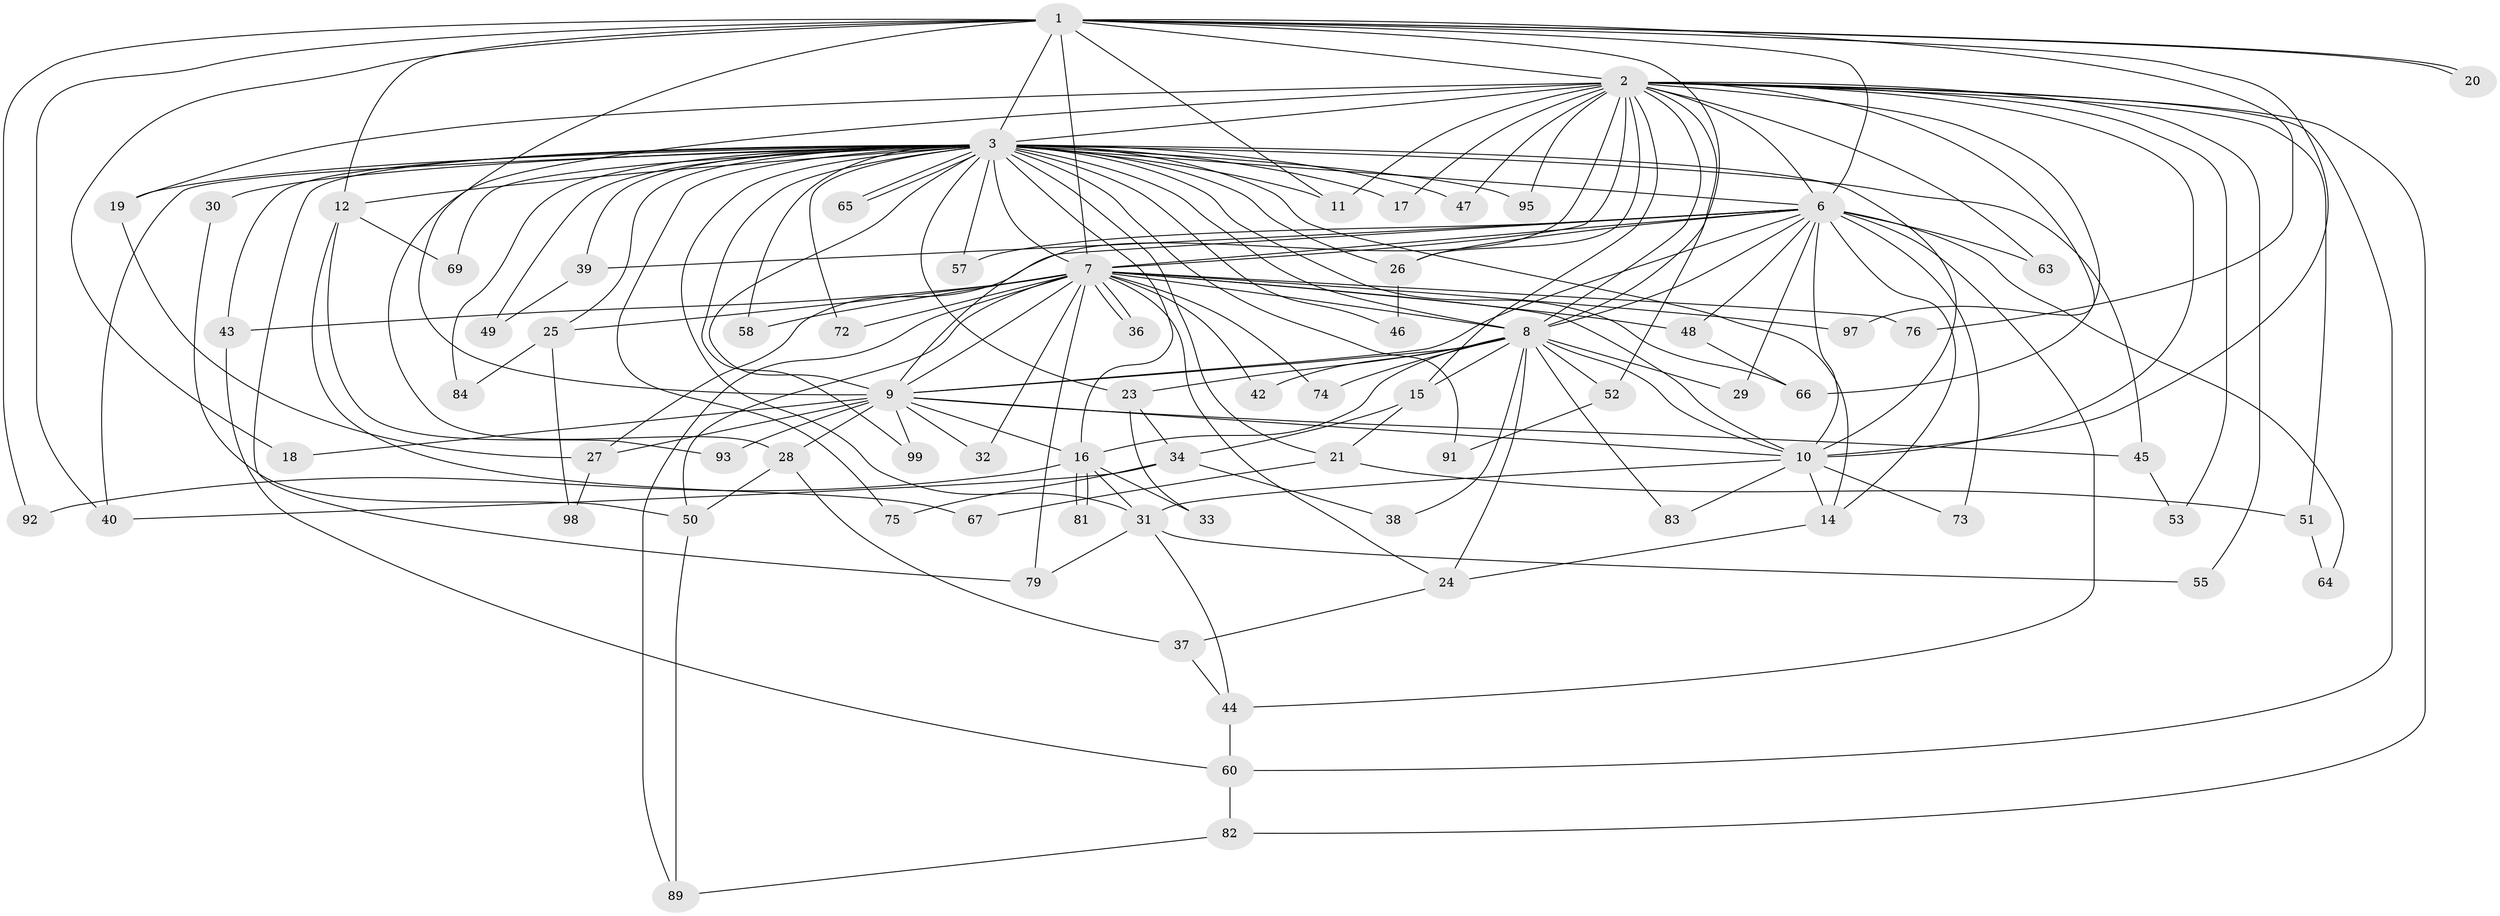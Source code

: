 // original degree distribution, {18: 0.020202020202020204, 20: 0.020202020202020204, 35: 0.010101010101010102, 16: 0.010101010101010102, 26: 0.010101010101010102, 19: 0.010101010101010102, 17: 0.010101010101010102, 13: 0.010101010101010102, 3: 0.20202020202020202, 6: 0.030303030303030304, 4: 0.1111111111111111, 8: 0.010101010101010102, 2: 0.5252525252525253, 5: 0.020202020202020204}
// Generated by graph-tools (version 1.1) at 2025/41/03/06/25 10:41:33]
// undirected, 75 vertices, 175 edges
graph export_dot {
graph [start="1"]
  node [color=gray90,style=filled];
  1 [super="+70"];
  2 [super="+5"];
  3 [super="+4"];
  6 [super="+22"];
  7 [super="+41"];
  8 [super="+88"];
  9 [super="+13"];
  10;
  11 [super="+62"];
  12 [super="+85"];
  14 [super="+96"];
  15;
  16 [super="+78"];
  17 [super="+80"];
  18;
  19 [super="+68"];
  20;
  21;
  23 [super="+35"];
  24;
  25 [super="+61"];
  26 [super="+59"];
  27;
  28;
  29;
  30;
  31 [super="+54"];
  32;
  33;
  34 [super="+71"];
  36;
  37;
  38;
  39;
  40;
  42;
  43;
  44 [super="+56"];
  45;
  46;
  47;
  48;
  49;
  50 [super="+87"];
  51;
  52;
  53;
  55;
  57;
  58;
  60 [super="+77"];
  63;
  64;
  65;
  66 [super="+90"];
  67;
  69;
  72;
  73;
  74;
  75;
  76;
  79 [super="+86"];
  81;
  82;
  83;
  84;
  89 [super="+94"];
  91;
  92;
  93;
  95;
  97;
  98;
  99;
  1 -- 2 [weight=2];
  1 -- 3 [weight=3];
  1 -- 6;
  1 -- 7;
  1 -- 8;
  1 -- 9;
  1 -- 10;
  1 -- 11;
  1 -- 12 [weight=2];
  1 -- 18;
  1 -- 20;
  1 -- 20;
  1 -- 40;
  1 -- 76;
  1 -- 92;
  2 -- 3 [weight=4];
  2 -- 6 [weight=2];
  2 -- 7 [weight=2];
  2 -- 8 [weight=2];
  2 -- 9 [weight=3];
  2 -- 10 [weight=2];
  2 -- 17;
  2 -- 19;
  2 -- 28;
  2 -- 47;
  2 -- 51;
  2 -- 53;
  2 -- 55;
  2 -- 66;
  2 -- 82;
  2 -- 97;
  2 -- 15;
  2 -- 52;
  2 -- 26;
  2 -- 60;
  2 -- 63;
  2 -- 95;
  2 -- 11;
  3 -- 6 [weight=2];
  3 -- 7 [weight=3];
  3 -- 8 [weight=2];
  3 -- 9 [weight=2];
  3 -- 10 [weight=2];
  3 -- 11;
  3 -- 12;
  3 -- 14;
  3 -- 19;
  3 -- 21;
  3 -- 23;
  3 -- 30 [weight=2];
  3 -- 31;
  3 -- 39;
  3 -- 40;
  3 -- 45;
  3 -- 46;
  3 -- 49;
  3 -- 57;
  3 -- 58;
  3 -- 65;
  3 -- 65;
  3 -- 69;
  3 -- 75;
  3 -- 91;
  3 -- 95;
  3 -- 66;
  3 -- 72;
  3 -- 17 [weight=2];
  3 -- 84;
  3 -- 25 [weight=2];
  3 -- 99;
  3 -- 43;
  3 -- 47;
  3 -- 16;
  3 -- 26;
  3 -- 79;
  6 -- 7 [weight=2];
  6 -- 8;
  6 -- 9;
  6 -- 10;
  6 -- 26;
  6 -- 48;
  6 -- 57;
  6 -- 63;
  6 -- 64;
  6 -- 73;
  6 -- 14;
  6 -- 39;
  6 -- 27;
  6 -- 29;
  6 -- 44;
  7 -- 8;
  7 -- 9;
  7 -- 10;
  7 -- 24;
  7 -- 25;
  7 -- 32;
  7 -- 36;
  7 -- 36;
  7 -- 42;
  7 -- 43;
  7 -- 50;
  7 -- 58;
  7 -- 72;
  7 -- 74;
  7 -- 76;
  7 -- 79;
  7 -- 97;
  7 -- 89;
  7 -- 48;
  8 -- 9;
  8 -- 10;
  8 -- 15;
  8 -- 16;
  8 -- 23;
  8 -- 29;
  8 -- 38;
  8 -- 42;
  8 -- 52;
  8 -- 74;
  8 -- 83;
  8 -- 24;
  9 -- 10;
  9 -- 16;
  9 -- 27;
  9 -- 28;
  9 -- 32;
  9 -- 45;
  9 -- 93;
  9 -- 99;
  9 -- 18;
  10 -- 14;
  10 -- 31;
  10 -- 73;
  10 -- 83;
  12 -- 67;
  12 -- 69;
  12 -- 93;
  14 -- 24;
  15 -- 21;
  15 -- 34;
  16 -- 33;
  16 -- 81;
  16 -- 81;
  16 -- 92;
  16 -- 31;
  19 -- 27;
  21 -- 51;
  21 -- 67;
  23 -- 33;
  23 -- 34;
  24 -- 37;
  25 -- 84;
  25 -- 98;
  26 -- 46;
  27 -- 98;
  28 -- 37;
  28 -- 50;
  30 -- 50;
  31 -- 44;
  31 -- 55;
  31 -- 79;
  34 -- 38;
  34 -- 75;
  34 -- 40;
  37 -- 44;
  39 -- 49;
  43 -- 60;
  44 -- 60;
  45 -- 53;
  48 -- 66;
  50 -- 89;
  51 -- 64;
  52 -- 91;
  60 -- 82;
  82 -- 89;
}
